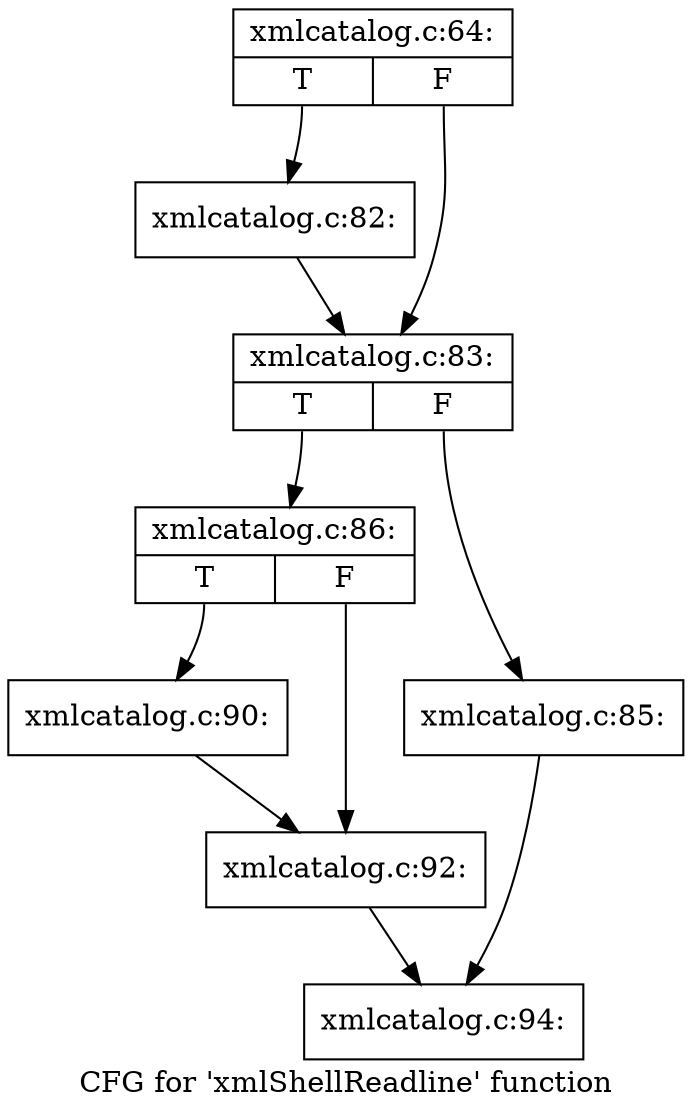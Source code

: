 digraph "CFG for 'xmlShellReadline' function" {
	label="CFG for 'xmlShellReadline' function";

	Node0x3fdef60 [shape=record,label="{xmlcatalog.c:64:|{<s0>T|<s1>F}}"];
	Node0x3fdef60:s0 -> Node0x3f94630;
	Node0x3fdef60:s1 -> Node0x3f94680;
	Node0x3f94630 [shape=record,label="{xmlcatalog.c:82:}"];
	Node0x3f94630 -> Node0x3f94680;
	Node0x3f94680 [shape=record,label="{xmlcatalog.c:83:|{<s0>T|<s1>F}}"];
	Node0x3f94680:s0 -> Node0x400b890;
	Node0x3f94680:s1 -> Node0x400b580;
	Node0x400b580 [shape=record,label="{xmlcatalog.c:85:}"];
	Node0x400b580 -> Node0x3fddd40;
	Node0x400b890 [shape=record,label="{xmlcatalog.c:86:|{<s0>T|<s1>F}}"];
	Node0x400b890:s0 -> Node0x400d3b0;
	Node0x400b890:s1 -> Node0x400d400;
	Node0x400d3b0 [shape=record,label="{xmlcatalog.c:90:}"];
	Node0x400d3b0 -> Node0x400d400;
	Node0x400d400 [shape=record,label="{xmlcatalog.c:92:}"];
	Node0x400d400 -> Node0x3fddd40;
	Node0x3fddd40 [shape=record,label="{xmlcatalog.c:94:}"];
}
